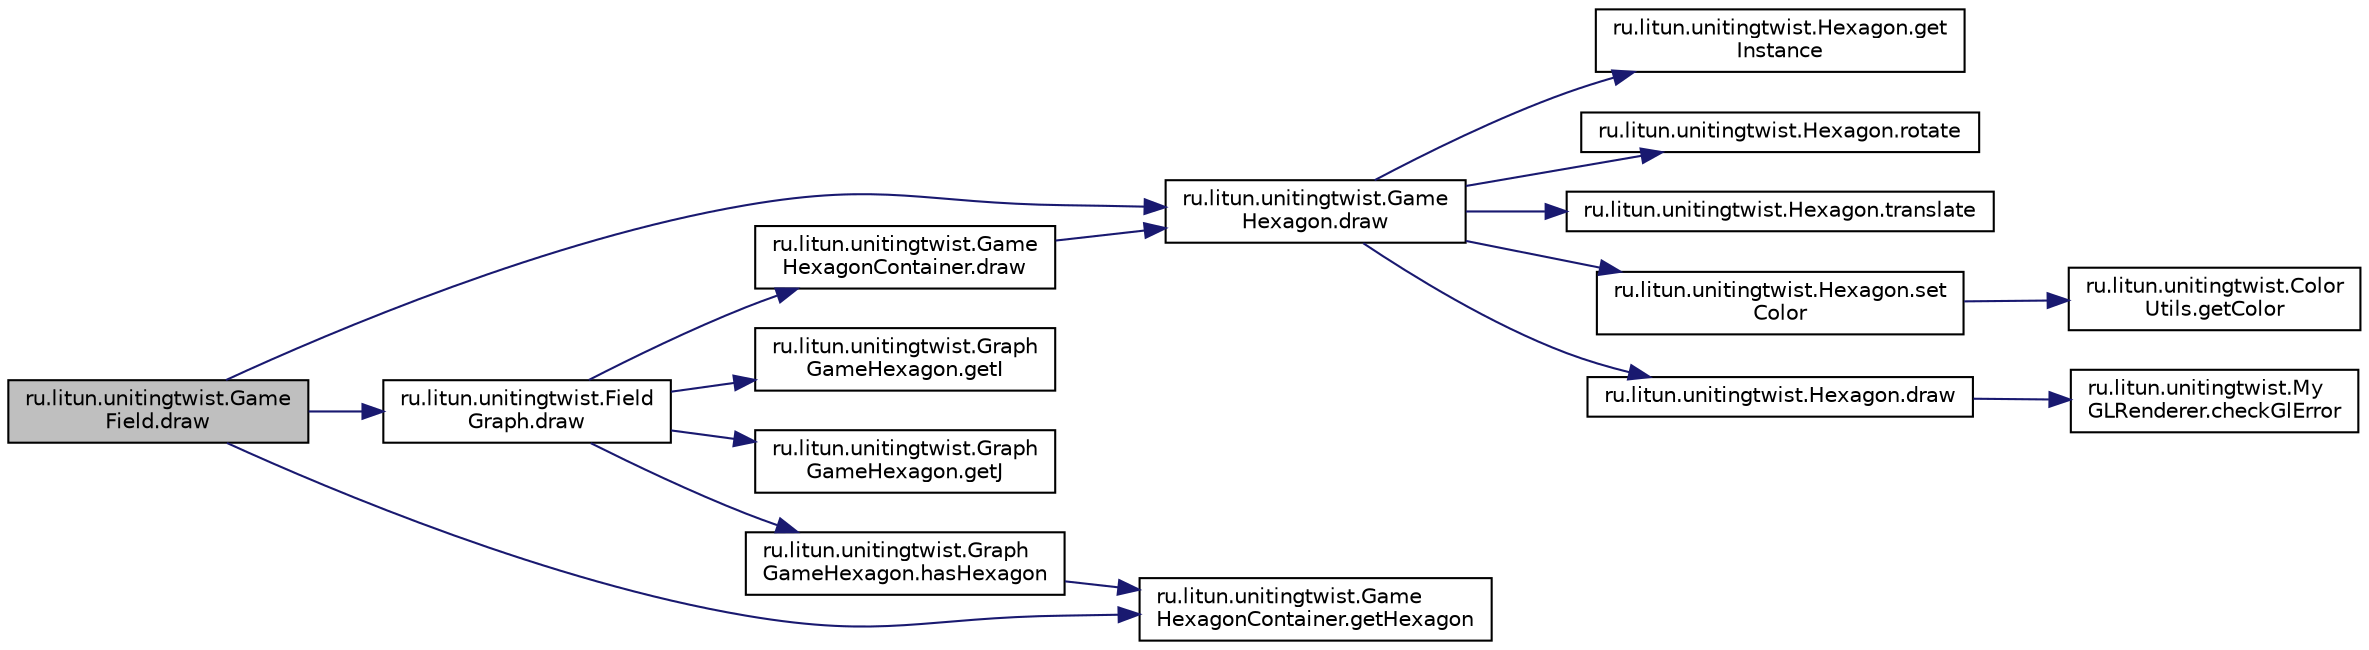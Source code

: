 digraph "ru.litun.unitingtwist.GameField.draw"
{
  edge [fontname="Helvetica",fontsize="10",labelfontname="Helvetica",labelfontsize="10"];
  node [fontname="Helvetica",fontsize="10",shape=record];
  rankdir="LR";
  Node18 [label="ru.litun.unitingtwist.Game\lField.draw",height=0.2,width=0.4,color="black", fillcolor="grey75", style="filled", fontcolor="black"];
  Node18 -> Node19 [color="midnightblue",fontsize="10",style="solid",fontname="Helvetica"];
  Node19 [label="ru.litun.unitingtwist.Field\lGraph.draw",height=0.2,width=0.4,color="black", fillcolor="white", style="filled",URL="$classru_1_1litun_1_1unitingtwist_1_1_field_graph.html#a41b1f80428dff19497372ad7541bfa78"];
  Node19 -> Node20 [color="midnightblue",fontsize="10",style="solid",fontname="Helvetica"];
  Node20 [label="ru.litun.unitingtwist.Game\lHexagonContainer.draw",height=0.2,width=0.4,color="black", fillcolor="white", style="filled",URL="$classru_1_1litun_1_1unitingtwist_1_1_game_hexagon_container.html#a38a6f3c686cafad7636681b601297b17"];
  Node20 -> Node21 [color="midnightblue",fontsize="10",style="solid",fontname="Helvetica"];
  Node21 [label="ru.litun.unitingtwist.Game\lHexagon.draw",height=0.2,width=0.4,color="black", fillcolor="white", style="filled",URL="$classru_1_1litun_1_1unitingtwist_1_1_game_hexagon.html#a945fc076e83bc03d920197ff7c4a2665"];
  Node21 -> Node22 [color="midnightblue",fontsize="10",style="solid",fontname="Helvetica"];
  Node22 [label="ru.litun.unitingtwist.Hexagon.get\lInstance",height=0.2,width=0.4,color="black", fillcolor="white", style="filled",URL="$classru_1_1litun_1_1unitingtwist_1_1_hexagon.html#a0472759724a5f025c3f69648f8997a81"];
  Node21 -> Node23 [color="midnightblue",fontsize="10",style="solid",fontname="Helvetica"];
  Node23 [label="ru.litun.unitingtwist.Hexagon.rotate",height=0.2,width=0.4,color="black", fillcolor="white", style="filled",URL="$classru_1_1litun_1_1unitingtwist_1_1_hexagon.html#a132aaa5d31da07d537882d8d46a4a959"];
  Node21 -> Node24 [color="midnightblue",fontsize="10",style="solid",fontname="Helvetica"];
  Node24 [label="ru.litun.unitingtwist.Hexagon.translate",height=0.2,width=0.4,color="black", fillcolor="white", style="filled",URL="$classru_1_1litun_1_1unitingtwist_1_1_hexagon.html#afd683cc5c0462755ec378847d95b027b"];
  Node21 -> Node25 [color="midnightblue",fontsize="10",style="solid",fontname="Helvetica"];
  Node25 [label="ru.litun.unitingtwist.Hexagon.set\lColor",height=0.2,width=0.4,color="black", fillcolor="white", style="filled",URL="$classru_1_1litun_1_1unitingtwist_1_1_hexagon.html#a87f6eeab9e8455bbbd83a652b87349a1"];
  Node25 -> Node26 [color="midnightblue",fontsize="10",style="solid",fontname="Helvetica"];
  Node26 [label="ru.litun.unitingtwist.Color\lUtils.getColor",height=0.2,width=0.4,color="black", fillcolor="white", style="filled",URL="$classru_1_1litun_1_1unitingtwist_1_1_color_utils.html#af5a865da7e30e9fdccccc9b46787bbee"];
  Node21 -> Node27 [color="midnightblue",fontsize="10",style="solid",fontname="Helvetica"];
  Node27 [label="ru.litun.unitingtwist.Hexagon.draw",height=0.2,width=0.4,color="black", fillcolor="white", style="filled",URL="$classru_1_1litun_1_1unitingtwist_1_1_hexagon.html#ab25099a0e3938483f9eac7d60bc1bb75"];
  Node27 -> Node28 [color="midnightblue",fontsize="10",style="solid",fontname="Helvetica"];
  Node28 [label="ru.litun.unitingtwist.My\lGLRenderer.checkGlError",height=0.2,width=0.4,color="black", fillcolor="white", style="filled",URL="$classru_1_1litun_1_1unitingtwist_1_1_my_g_l_renderer.html#a9404e06c0be8ed282137314ddd678c90"];
  Node19 -> Node29 [color="midnightblue",fontsize="10",style="solid",fontname="Helvetica"];
  Node29 [label="ru.litun.unitingtwist.Graph\lGameHexagon.getI",height=0.2,width=0.4,color="black", fillcolor="white", style="filled",URL="$classru_1_1litun_1_1unitingtwist_1_1_graph_game_hexagon.html#a73ce9af729e40c9cedb59fb49df0f925"];
  Node19 -> Node30 [color="midnightblue",fontsize="10",style="solid",fontname="Helvetica"];
  Node30 [label="ru.litun.unitingtwist.Graph\lGameHexagon.getJ",height=0.2,width=0.4,color="black", fillcolor="white", style="filled",URL="$classru_1_1litun_1_1unitingtwist_1_1_graph_game_hexagon.html#a36f89a2cc0f6d69e8e6fc5179af2d9e6"];
  Node19 -> Node31 [color="midnightblue",fontsize="10",style="solid",fontname="Helvetica"];
  Node31 [label="ru.litun.unitingtwist.Graph\lGameHexagon.hasHexagon",height=0.2,width=0.4,color="black", fillcolor="white", style="filled",URL="$classru_1_1litun_1_1unitingtwist_1_1_graph_game_hexagon.html#a30ce455d1126188cee5d980526f7c0b4"];
  Node31 -> Node32 [color="midnightblue",fontsize="10",style="solid",fontname="Helvetica"];
  Node32 [label="ru.litun.unitingtwist.Game\lHexagonContainer.getHexagon",height=0.2,width=0.4,color="black", fillcolor="white", style="filled",URL="$classru_1_1litun_1_1unitingtwist_1_1_game_hexagon_container.html#ad02748b35ee83501d3e757c71965040c"];
  Node18 -> Node32 [color="midnightblue",fontsize="10",style="solid",fontname="Helvetica"];
  Node18 -> Node21 [color="midnightblue",fontsize="10",style="solid",fontname="Helvetica"];
}
